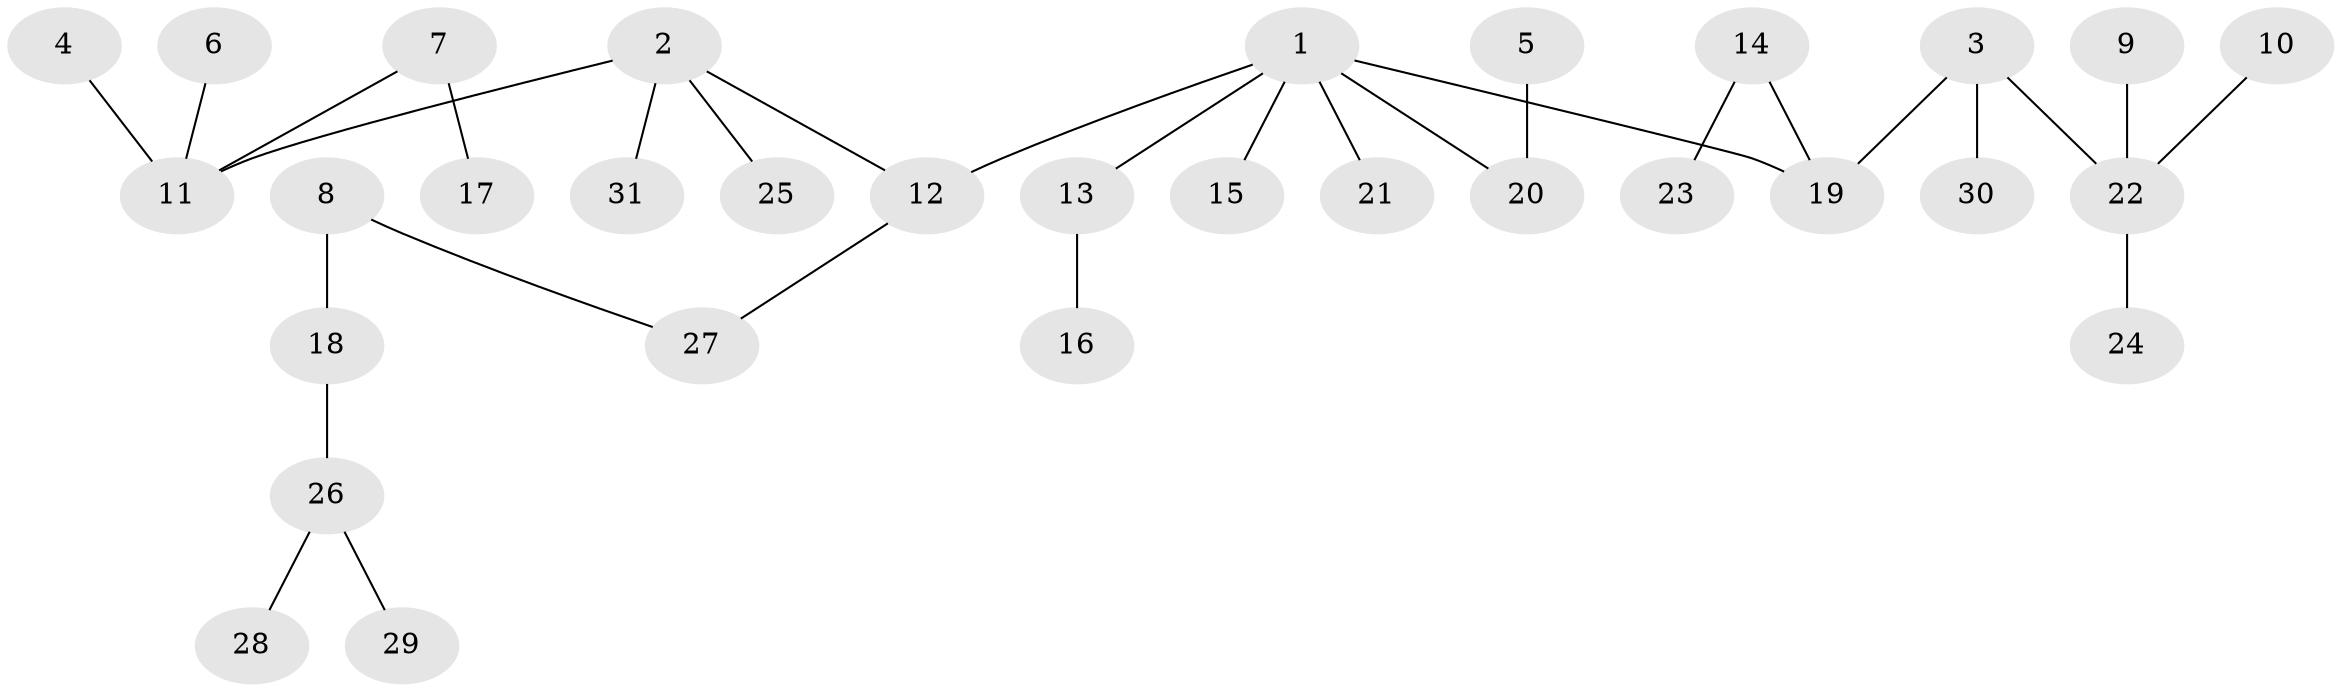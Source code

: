 // original degree distribution, {5: 0.03278688524590164, 6: 0.03278688524590164, 3: 0.11475409836065574, 4: 0.08196721311475409, 2: 0.19672131147540983, 1: 0.5409836065573771}
// Generated by graph-tools (version 1.1) at 2025/02/03/09/25 03:02:25]
// undirected, 31 vertices, 30 edges
graph export_dot {
graph [start="1"]
  node [color=gray90,style=filled];
  1;
  2;
  3;
  4;
  5;
  6;
  7;
  8;
  9;
  10;
  11;
  12;
  13;
  14;
  15;
  16;
  17;
  18;
  19;
  20;
  21;
  22;
  23;
  24;
  25;
  26;
  27;
  28;
  29;
  30;
  31;
  1 -- 12 [weight=1.0];
  1 -- 13 [weight=1.0];
  1 -- 15 [weight=1.0];
  1 -- 19 [weight=1.0];
  1 -- 20 [weight=1.0];
  1 -- 21 [weight=1.0];
  2 -- 11 [weight=1.0];
  2 -- 12 [weight=1.0];
  2 -- 25 [weight=1.0];
  2 -- 31 [weight=1.0];
  3 -- 19 [weight=1.0];
  3 -- 22 [weight=1.0];
  3 -- 30 [weight=1.0];
  4 -- 11 [weight=1.0];
  5 -- 20 [weight=1.0];
  6 -- 11 [weight=1.0];
  7 -- 11 [weight=1.0];
  7 -- 17 [weight=1.0];
  8 -- 18 [weight=1.0];
  8 -- 27 [weight=1.0];
  9 -- 22 [weight=1.0];
  10 -- 22 [weight=1.0];
  12 -- 27 [weight=1.0];
  13 -- 16 [weight=1.0];
  14 -- 19 [weight=1.0];
  14 -- 23 [weight=1.0];
  18 -- 26 [weight=1.0];
  22 -- 24 [weight=1.0];
  26 -- 28 [weight=1.0];
  26 -- 29 [weight=1.0];
}
